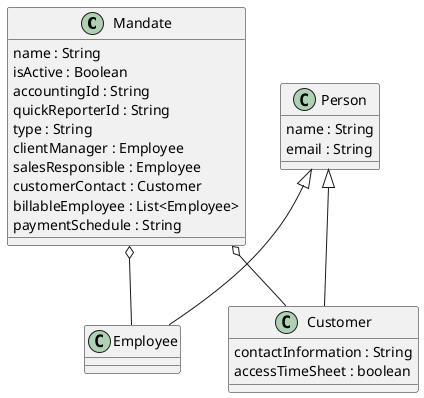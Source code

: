 'Follow instructions to install plantUML in Visual Studio Code https://marketplace.visualstudio.com/items?itemName=jebbs.plantuml#overview
'Plantuml nomenclature here: https://plantuml.com/class-diagram
'Configure Xcode to use remote server to generate image https://blog.anoff.io/2018-07-31-diagrams-with-plantuml/
@startuml MandateClassUML

Mandate o-- Employee
Mandate o-- Customer

class Mandate {
    name : String
    isActive : Boolean
    accountingId : String
    quickReporterId : String
    type : String
    clientManager : Employee
    salesResponsible : Employee
    customerContact : Customer
    billableEmployee : List<Employee>
    paymentSchedule : String
}

class Person {
    name : String
    email : String
}

Person <|-- Employee
class Employee {
}

Person <|-- Customer
class Customer {
    contactInformation : String
    accessTimeSheet : boolean
}
@enduml
